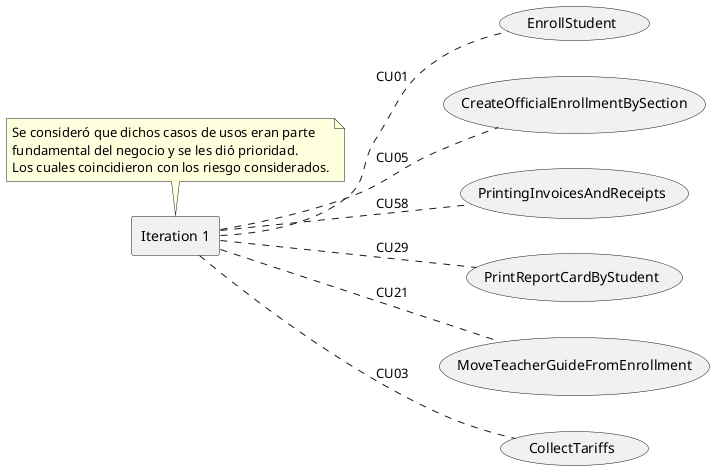 @startuml
'skinparam BackgroundColor transparent
left to right direction

rectangle "Iteration 1" as Iteration1

note top of Iteration1: Se consideró que dichos casos de usos eran parte\nfundamental del negocio y se les dió prioridad.\nLos cuales coincidieron con los riesgo considerados.

usecase CU01 as "EnrollStudent"
usecase CU05 as "CreateOfficialEnrollmentBySection"
usecase CU58 as "PrintingInvoicesAndReceipts"
usecase CU29 as "PrintReportCardByStudent"
usecase CU21 as "MoveTeacherGuideFromEnrollment"
usecase CU03 as "CollectTariffs"

Iteration1 .. CU01 : CU01
Iteration1 .. CU05 : CU05
Iteration1 .. CU58 : CU58
Iteration1 .. CU29 : CU29
Iteration1 .. CU21 : CU21
Iteration1 .. CU03 : CU03
@enduml